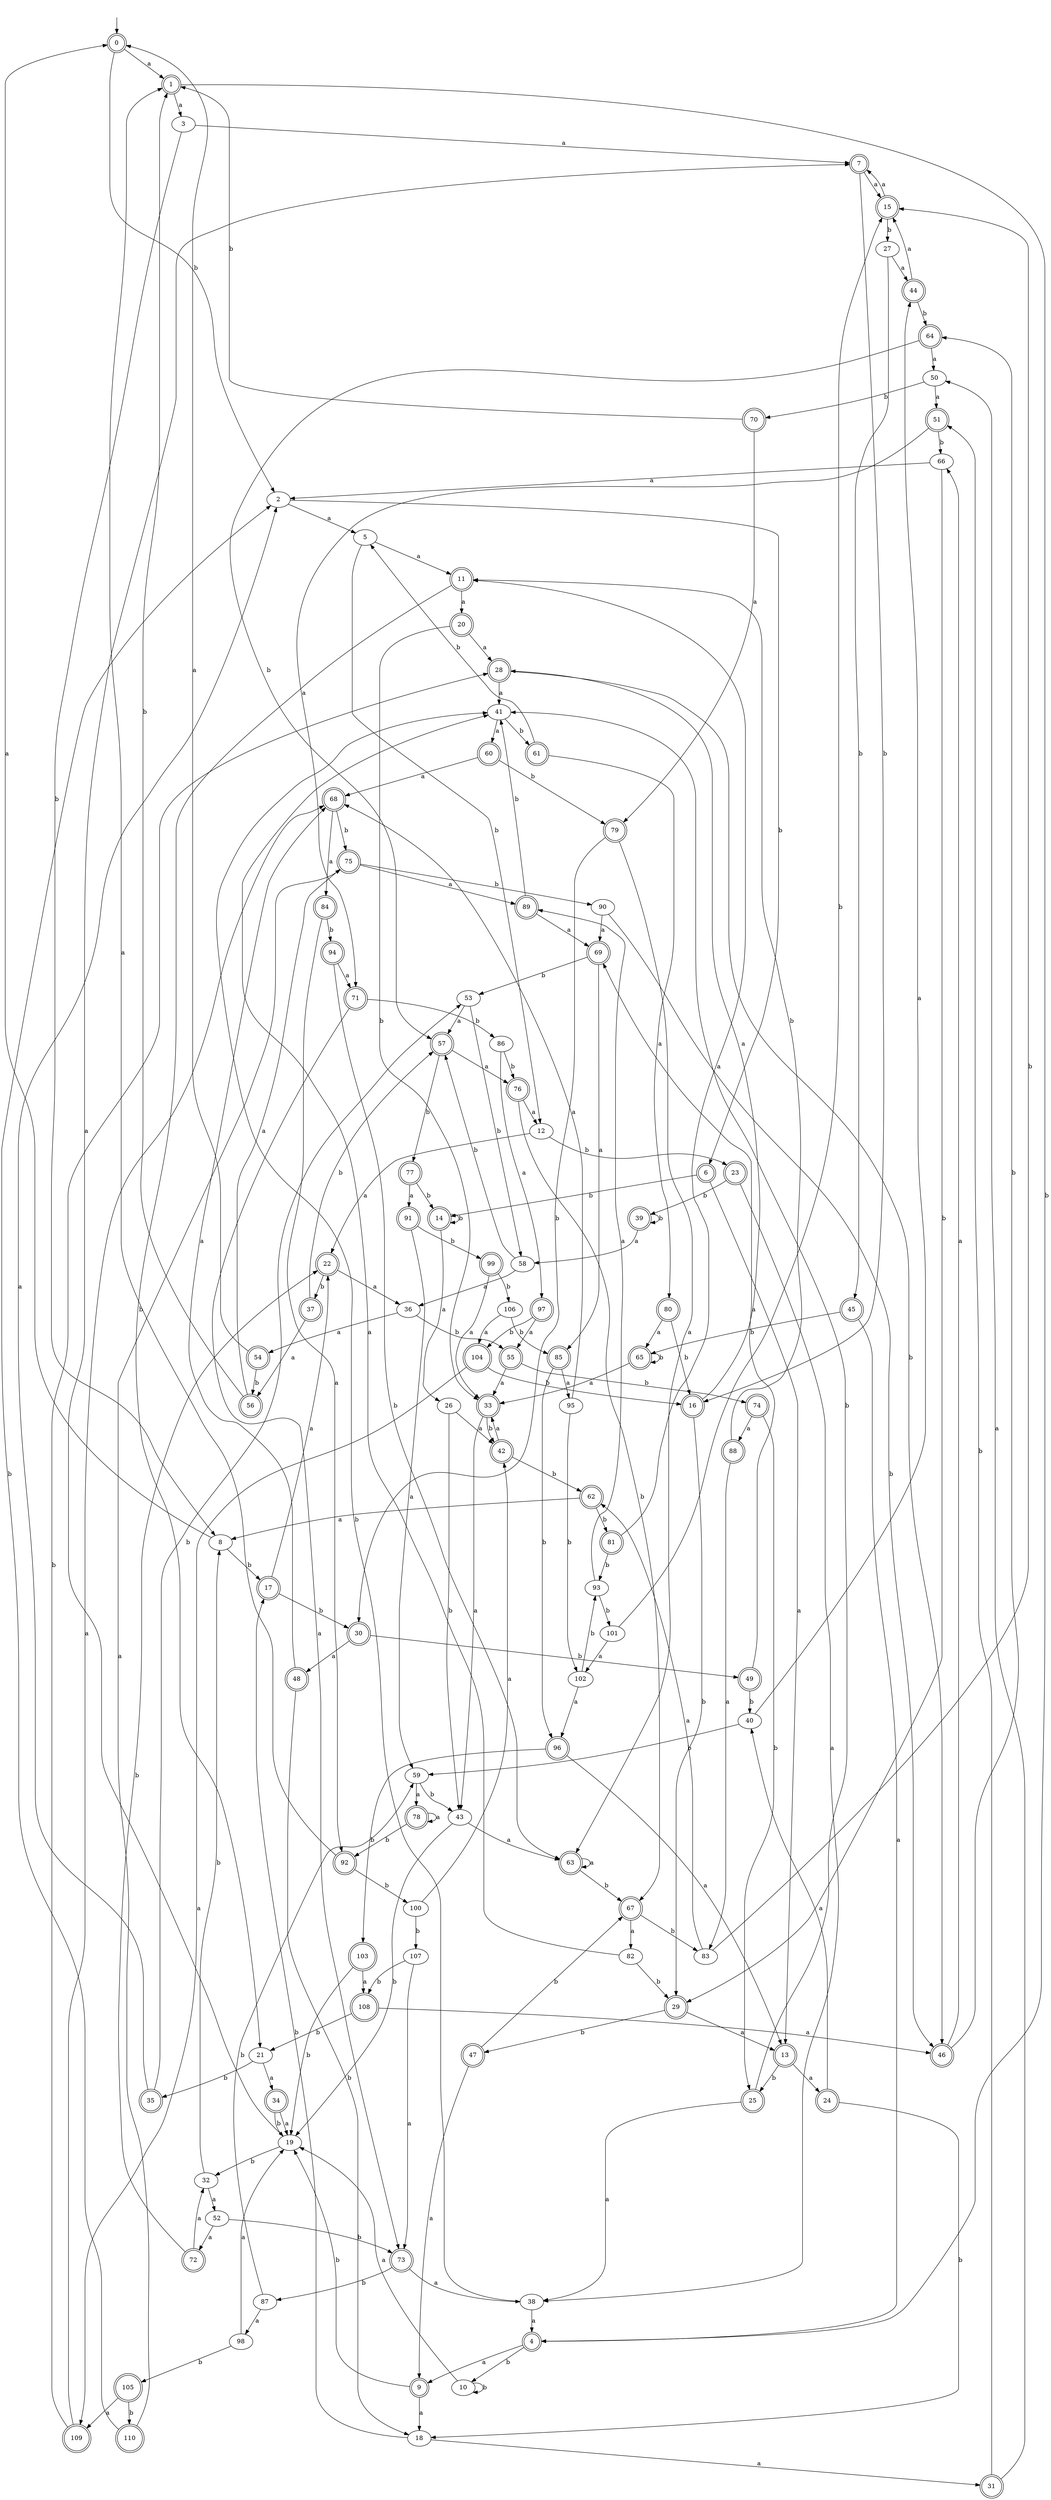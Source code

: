 digraph RandomDFA {
  __start0 [label="", shape=none];
  __start0 -> 0 [label=""];
  0 [shape=circle] [shape=doublecircle]
  0 -> 1 [label="a"]
  0 -> 2 [label="b"]
  1 [shape=doublecircle]
  1 -> 3 [label="a"]
  1 -> 4 [label="b"]
  2
  2 -> 5 [label="a"]
  2 -> 6 [label="b"]
  3
  3 -> 7 [label="a"]
  3 -> 8 [label="b"]
  4 [shape=doublecircle]
  4 -> 9 [label="a"]
  4 -> 10 [label="b"]
  5
  5 -> 11 [label="a"]
  5 -> 12 [label="b"]
  6 [shape=doublecircle]
  6 -> 13 [label="a"]
  6 -> 14 [label="b"]
  7 [shape=doublecircle]
  7 -> 15 [label="a"]
  7 -> 16 [label="b"]
  8
  8 -> 0 [label="a"]
  8 -> 17 [label="b"]
  9 [shape=doublecircle]
  9 -> 18 [label="a"]
  9 -> 19 [label="b"]
  10
  10 -> 19 [label="a"]
  10 -> 10 [label="b"]
  11 [shape=doublecircle]
  11 -> 20 [label="a"]
  11 -> 21 [label="b"]
  12
  12 -> 22 [label="a"]
  12 -> 23 [label="b"]
  13 [shape=doublecircle]
  13 -> 24 [label="a"]
  13 -> 25 [label="b"]
  14 [shape=doublecircle]
  14 -> 26 [label="a"]
  14 -> 14 [label="b"]
  15 [shape=doublecircle]
  15 -> 7 [label="a"]
  15 -> 27 [label="b"]
  16 [shape=doublecircle]
  16 -> 28 [label="a"]
  16 -> 29 [label="b"]
  17 [shape=doublecircle]
  17 -> 22 [label="a"]
  17 -> 30 [label="b"]
  18
  18 -> 31 [label="a"]
  18 -> 17 [label="b"]
  19
  19 -> 7 [label="a"]
  19 -> 32 [label="b"]
  20 [shape=doublecircle]
  20 -> 28 [label="a"]
  20 -> 33 [label="b"]
  21
  21 -> 34 [label="a"]
  21 -> 35 [label="b"]
  22 [shape=doublecircle]
  22 -> 36 [label="a"]
  22 -> 37 [label="b"]
  23 [shape=doublecircle]
  23 -> 38 [label="a"]
  23 -> 39 [label="b"]
  24 [shape=doublecircle]
  24 -> 40 [label="a"]
  24 -> 18 [label="b"]
  25 [shape=doublecircle]
  25 -> 38 [label="a"]
  25 -> 41 [label="b"]
  26
  26 -> 42 [label="a"]
  26 -> 43 [label="b"]
  27
  27 -> 44 [label="a"]
  27 -> 45 [label="b"]
  28 [shape=doublecircle]
  28 -> 41 [label="a"]
  28 -> 46 [label="b"]
  29 [shape=doublecircle]
  29 -> 13 [label="a"]
  29 -> 47 [label="b"]
  30 [shape=doublecircle]
  30 -> 48 [label="a"]
  30 -> 49 [label="b"]
  31 [shape=doublecircle]
  31 -> 50 [label="a"]
  31 -> 51 [label="b"]
  32
  32 -> 52 [label="a"]
  32 -> 8 [label="b"]
  33 [shape=doublecircle]
  33 -> 43 [label="a"]
  33 -> 42 [label="b"]
  34 [shape=doublecircle]
  34 -> 19 [label="a"]
  34 -> 19 [label="b"]
  35 [shape=doublecircle]
  35 -> 2 [label="a"]
  35 -> 53 [label="b"]
  36
  36 -> 54 [label="a"]
  36 -> 55 [label="b"]
  37 [shape=doublecircle]
  37 -> 56 [label="a"]
  37 -> 57 [label="b"]
  38
  38 -> 4 [label="a"]
  38 -> 41 [label="b"]
  39 [shape=doublecircle]
  39 -> 58 [label="a"]
  39 -> 39 [label="b"]
  40
  40 -> 44 [label="a"]
  40 -> 59 [label="b"]
  41
  41 -> 60 [label="a"]
  41 -> 61 [label="b"]
  42 [shape=doublecircle]
  42 -> 33 [label="a"]
  42 -> 62 [label="b"]
  43
  43 -> 63 [label="a"]
  43 -> 19 [label="b"]
  44 [shape=doublecircle]
  44 -> 15 [label="a"]
  44 -> 64 [label="b"]
  45 [shape=doublecircle]
  45 -> 4 [label="a"]
  45 -> 65 [label="b"]
  46 [shape=doublecircle]
  46 -> 66 [label="a"]
  46 -> 64 [label="b"]
  47 [shape=doublecircle]
  47 -> 9 [label="a"]
  47 -> 67 [label="b"]
  48 [shape=doublecircle]
  48 -> 68 [label="a"]
  48 -> 18 [label="b"]
  49 [shape=doublecircle]
  49 -> 69 [label="a"]
  49 -> 40 [label="b"]
  50
  50 -> 51 [label="a"]
  50 -> 70 [label="b"]
  51 [shape=doublecircle]
  51 -> 71 [label="a"]
  51 -> 66 [label="b"]
  52
  52 -> 72 [label="a"]
  52 -> 73 [label="b"]
  53
  53 -> 57 [label="a"]
  53 -> 58 [label="b"]
  54 [shape=doublecircle]
  54 -> 0 [label="a"]
  54 -> 56 [label="b"]
  55 [shape=doublecircle]
  55 -> 33 [label="a"]
  55 -> 74 [label="b"]
  56 [shape=doublecircle]
  56 -> 75 [label="a"]
  56 -> 1 [label="b"]
  57 [shape=doublecircle]
  57 -> 76 [label="a"]
  57 -> 77 [label="b"]
  58
  58 -> 36 [label="a"]
  58 -> 57 [label="b"]
  59
  59 -> 78 [label="a"]
  59 -> 43 [label="b"]
  60 [shape=doublecircle]
  60 -> 68 [label="a"]
  60 -> 79 [label="b"]
  61 [shape=doublecircle]
  61 -> 80 [label="a"]
  61 -> 5 [label="b"]
  62 [shape=doublecircle]
  62 -> 8 [label="a"]
  62 -> 81 [label="b"]
  63 [shape=doublecircle]
  63 -> 63 [label="a"]
  63 -> 67 [label="b"]
  64 [shape=doublecircle]
  64 -> 50 [label="a"]
  64 -> 57 [label="b"]
  65 [shape=doublecircle]
  65 -> 33 [label="a"]
  65 -> 65 [label="b"]
  66
  66 -> 2 [label="a"]
  66 -> 29 [label="b"]
  67 [shape=doublecircle]
  67 -> 82 [label="a"]
  67 -> 83 [label="b"]
  68 [shape=doublecircle]
  68 -> 84 [label="a"]
  68 -> 75 [label="b"]
  69 [shape=doublecircle]
  69 -> 85 [label="a"]
  69 -> 53 [label="b"]
  70 [shape=doublecircle]
  70 -> 79 [label="a"]
  70 -> 1 [label="b"]
  71 [shape=doublecircle]
  71 -> 73 [label="a"]
  71 -> 86 [label="b"]
  72 [shape=doublecircle]
  72 -> 32 [label="a"]
  72 -> 22 [label="b"]
  73 [shape=doublecircle]
  73 -> 38 [label="a"]
  73 -> 87 [label="b"]
  74 [shape=doublecircle]
  74 -> 88 [label="a"]
  74 -> 25 [label="b"]
  75 [shape=doublecircle]
  75 -> 89 [label="a"]
  75 -> 90 [label="b"]
  76 [shape=doublecircle]
  76 -> 12 [label="a"]
  76 -> 67 [label="b"]
  77 [shape=doublecircle]
  77 -> 91 [label="a"]
  77 -> 14 [label="b"]
  78 [shape=doublecircle]
  78 -> 78 [label="a"]
  78 -> 92 [label="b"]
  79 [shape=doublecircle]
  79 -> 63 [label="a"]
  79 -> 30 [label="b"]
  80 [shape=doublecircle]
  80 -> 65 [label="a"]
  80 -> 16 [label="b"]
  81 [shape=doublecircle]
  81 -> 11 [label="a"]
  81 -> 93 [label="b"]
  82
  82 -> 41 [label="a"]
  82 -> 29 [label="b"]
  83
  83 -> 62 [label="a"]
  83 -> 15 [label="b"]
  84 [shape=doublecircle]
  84 -> 92 [label="a"]
  84 -> 94 [label="b"]
  85 [shape=doublecircle]
  85 -> 95 [label="a"]
  85 -> 96 [label="b"]
  86
  86 -> 97 [label="a"]
  86 -> 76 [label="b"]
  87
  87 -> 98 [label="a"]
  87 -> 59 [label="b"]
  88 [shape=doublecircle]
  88 -> 83 [label="a"]
  88 -> 11 [label="b"]
  89 [shape=doublecircle]
  89 -> 69 [label="a"]
  89 -> 41 [label="b"]
  90
  90 -> 69 [label="a"]
  90 -> 46 [label="b"]
  91 [shape=doublecircle]
  91 -> 59 [label="a"]
  91 -> 99 [label="b"]
  92 [shape=doublecircle]
  92 -> 1 [label="a"]
  92 -> 100 [label="b"]
  93
  93 -> 89 [label="a"]
  93 -> 101 [label="b"]
  94 [shape=doublecircle]
  94 -> 71 [label="a"]
  94 -> 63 [label="b"]
  95
  95 -> 68 [label="a"]
  95 -> 102 [label="b"]
  96 [shape=doublecircle]
  96 -> 13 [label="a"]
  96 -> 103 [label="b"]
  97 [shape=doublecircle]
  97 -> 55 [label="a"]
  97 -> 104 [label="b"]
  98
  98 -> 19 [label="a"]
  98 -> 105 [label="b"]
  99 [shape=doublecircle]
  99 -> 33 [label="a"]
  99 -> 106 [label="b"]
  100
  100 -> 42 [label="a"]
  100 -> 107 [label="b"]
  101
  101 -> 102 [label="a"]
  101 -> 15 [label="b"]
  102
  102 -> 96 [label="a"]
  102 -> 93 [label="b"]
  103 [shape=doublecircle]
  103 -> 108 [label="a"]
  103 -> 19 [label="b"]
  104 [shape=doublecircle]
  104 -> 109 [label="a"]
  104 -> 16 [label="b"]
  105 [shape=doublecircle]
  105 -> 109 [label="a"]
  105 -> 110 [label="b"]
  106
  106 -> 104 [label="a"]
  106 -> 85 [label="b"]
  107
  107 -> 73 [label="a"]
  107 -> 108 [label="b"]
  108 [shape=doublecircle]
  108 -> 46 [label="a"]
  108 -> 21 [label="b"]
  109 [shape=doublecircle]
  109 -> 68 [label="a"]
  109 -> 28 [label="b"]
  110 [shape=doublecircle]
  110 -> 75 [label="a"]
  110 -> 2 [label="b"]
}
